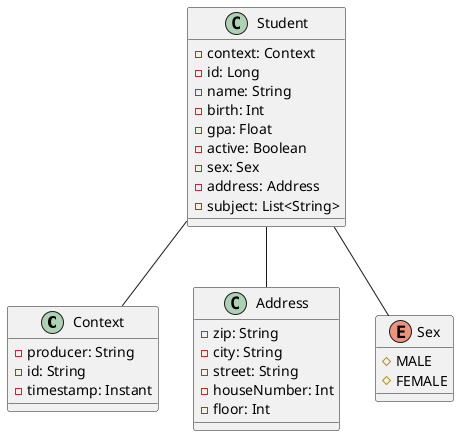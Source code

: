 @startuml
'https://plantuml.com/class-diagram


class Context{
    - producer: String
    - id: String
    - timestamp: Instant
}

class Address{
   -  zip: String
   -  city: String
   -  street: String
   -  houseNumber: Int
   -  floor: Int
}

class Student{
    - context: Context
    - id: Long
    - name: String
    - birth: Int
    - gpa: Float
    - active: Boolean
    - sex: Sex
    - address: Address
    - subject: List<String>
}

enum Sex {
    # MALE
    # FEMALE
}


Student -- Context
Student -- Address
Student -- Sex


@enduml